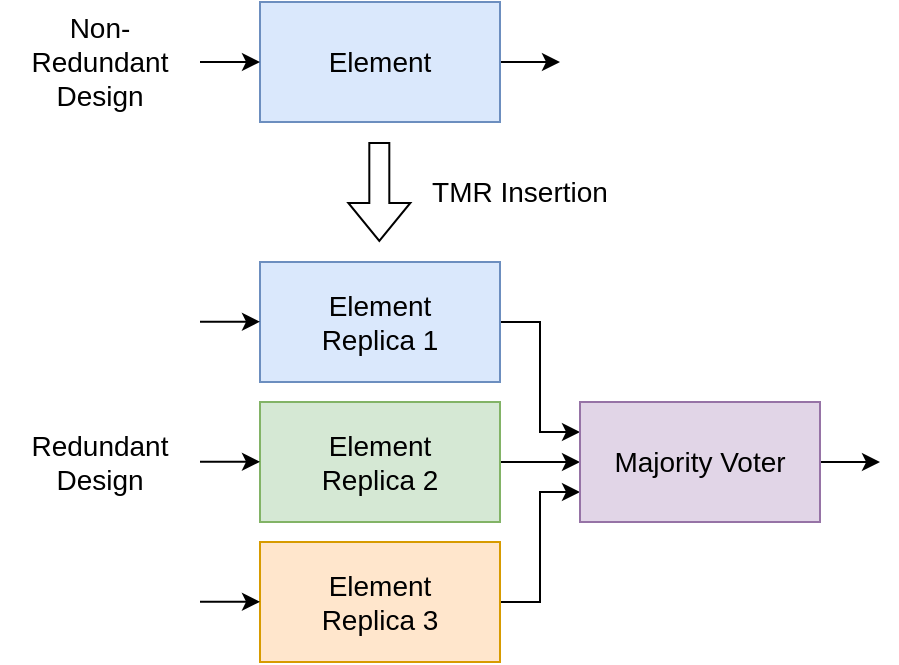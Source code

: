 <mxfile version="24.7.5">
  <diagram name="Page-1" id="rIEjTlfnBz-9zcmWtMJR">
    <mxGraphModel dx="989" dy="577" grid="1" gridSize="10" guides="1" tooltips="1" connect="1" arrows="1" fold="1" page="1" pageScale="1" pageWidth="827" pageHeight="1169" math="0" shadow="0">
      <root>
        <mxCell id="0" />
        <mxCell id="1" parent="0" />
        <mxCell id="MOszLsN-f4gpqnsGS33E-19" style="edgeStyle=orthogonalEdgeStyle;rounded=0;orthogonalLoop=1;jettySize=auto;html=1;exitX=1;exitY=0.5;exitDx=0;exitDy=0;" edge="1" parent="1" source="A__plgbokK1b6xo6oSvK-1">
          <mxGeometry relative="1" as="geometry">
            <mxPoint x="370" y="190" as="targetPoint" />
          </mxGeometry>
        </mxCell>
        <mxCell id="A__plgbokK1b6xo6oSvK-1" value="&lt;font style=&quot;font-size: 14px;&quot;&gt;Element&lt;/font&gt;" style="rounded=0;whiteSpace=wrap;html=1;glass=0;fillColor=#dae8fc;strokeColor=#6c8ebf;" parent="1" vertex="1">
          <mxGeometry x="220" y="160" width="120" height="60" as="geometry" />
        </mxCell>
        <mxCell id="MOszLsN-f4gpqnsGS33E-6" value="" style="shape=flexArrow;endArrow=classic;html=1;rounded=0;" edge="1" parent="1">
          <mxGeometry width="50" height="50" relative="1" as="geometry">
            <mxPoint x="279.66" y="230" as="sourcePoint" />
            <mxPoint x="279.66" y="280" as="targetPoint" />
          </mxGeometry>
        </mxCell>
        <mxCell id="MOszLsN-f4gpqnsGS33E-12" style="edgeStyle=orthogonalEdgeStyle;rounded=0;orthogonalLoop=1;jettySize=auto;html=1;exitX=1;exitY=0.5;exitDx=0;exitDy=0;entryX=0;entryY=0.25;entryDx=0;entryDy=0;" edge="1" parent="1" source="MOszLsN-f4gpqnsGS33E-7" target="MOszLsN-f4gpqnsGS33E-10">
          <mxGeometry relative="1" as="geometry" />
        </mxCell>
        <mxCell id="MOszLsN-f4gpqnsGS33E-7" value="&lt;font style=&quot;font-size: 14px;&quot;&gt;Element &lt;br&gt;Replica 1&lt;/font&gt;" style="rounded=0;whiteSpace=wrap;html=1;glass=0;fillColor=#dae8fc;strokeColor=#6c8ebf;" vertex="1" parent="1">
          <mxGeometry x="220" y="290" width="120" height="60" as="geometry" />
        </mxCell>
        <mxCell id="MOszLsN-f4gpqnsGS33E-13" style="edgeStyle=orthogonalEdgeStyle;rounded=0;orthogonalLoop=1;jettySize=auto;html=1;exitX=1;exitY=0.5;exitDx=0;exitDy=0;entryX=0;entryY=0.5;entryDx=0;entryDy=0;" edge="1" parent="1" source="MOszLsN-f4gpqnsGS33E-8" target="MOszLsN-f4gpqnsGS33E-10">
          <mxGeometry relative="1" as="geometry" />
        </mxCell>
        <mxCell id="MOszLsN-f4gpqnsGS33E-8" value="&lt;font style=&quot;font-size: 14px;&quot;&gt;Element&lt;/font&gt;&lt;div&gt;&lt;font style=&quot;font-size: 14px;&quot;&gt;Replica 2&lt;/font&gt;&lt;/div&gt;" style="rounded=0;whiteSpace=wrap;html=1;glass=0;fillColor=#d5e8d4;strokeColor=#82b366;" vertex="1" parent="1">
          <mxGeometry x="220" y="360" width="120" height="60" as="geometry" />
        </mxCell>
        <mxCell id="MOszLsN-f4gpqnsGS33E-14" style="edgeStyle=orthogonalEdgeStyle;rounded=0;orthogonalLoop=1;jettySize=auto;html=1;exitX=1;exitY=0.5;exitDx=0;exitDy=0;entryX=0;entryY=0.75;entryDx=0;entryDy=0;" edge="1" parent="1" source="MOszLsN-f4gpqnsGS33E-9" target="MOszLsN-f4gpqnsGS33E-10">
          <mxGeometry relative="1" as="geometry" />
        </mxCell>
        <mxCell id="MOszLsN-f4gpqnsGS33E-9" value="&lt;font style=&quot;font-size: 14px;&quot;&gt;Element&lt;/font&gt;&lt;div&gt;&lt;font style=&quot;font-size: 14px;&quot;&gt;Replica 3&lt;/font&gt;&lt;/div&gt;" style="rounded=0;whiteSpace=wrap;html=1;glass=0;fillColor=#ffe6cc;strokeColor=#d79b00;" vertex="1" parent="1">
          <mxGeometry x="220" y="430" width="120" height="60" as="geometry" />
        </mxCell>
        <mxCell id="MOszLsN-f4gpqnsGS33E-32" style="edgeStyle=orthogonalEdgeStyle;rounded=0;orthogonalLoop=1;jettySize=auto;html=1;exitX=1;exitY=0.5;exitDx=0;exitDy=0;" edge="1" parent="1" source="MOszLsN-f4gpqnsGS33E-10">
          <mxGeometry relative="1" as="geometry">
            <mxPoint x="530" y="390.048" as="targetPoint" />
          </mxGeometry>
        </mxCell>
        <mxCell id="MOszLsN-f4gpqnsGS33E-10" value="&lt;font style=&quot;font-size: 14px;&quot;&gt;Majority Voter&lt;/font&gt;" style="rounded=0;whiteSpace=wrap;html=1;glass=0;fillColor=#e1d5e7;strokeColor=#9673a6;" vertex="1" parent="1">
          <mxGeometry x="380" y="360" width="120" height="60" as="geometry" />
        </mxCell>
        <mxCell id="MOszLsN-f4gpqnsGS33E-23" style="edgeStyle=orthogonalEdgeStyle;rounded=0;orthogonalLoop=1;jettySize=auto;html=1;exitX=1;exitY=0.5;exitDx=0;exitDy=0;entryX=0;entryY=0.5;entryDx=0;entryDy=0;" edge="1" parent="1" target="A__plgbokK1b6xo6oSvK-1">
          <mxGeometry relative="1" as="geometry">
            <mxPoint x="190" y="190" as="sourcePoint" />
          </mxGeometry>
        </mxCell>
        <mxCell id="MOszLsN-f4gpqnsGS33E-24" style="edgeStyle=orthogonalEdgeStyle;rounded=0;orthogonalLoop=1;jettySize=auto;html=1;exitX=1;exitY=0.5;exitDx=0;exitDy=0;entryX=0;entryY=0.5;entryDx=0;entryDy=0;" edge="1" parent="1">
          <mxGeometry relative="1" as="geometry">
            <mxPoint x="190" y="319.86" as="sourcePoint" />
            <mxPoint x="220" y="319.86" as="targetPoint" />
          </mxGeometry>
        </mxCell>
        <mxCell id="MOszLsN-f4gpqnsGS33E-26" style="edgeStyle=orthogonalEdgeStyle;rounded=0;orthogonalLoop=1;jettySize=auto;html=1;exitX=1;exitY=0.5;exitDx=0;exitDy=0;entryX=0;entryY=0.5;entryDx=0;entryDy=0;" edge="1" parent="1">
          <mxGeometry relative="1" as="geometry">
            <mxPoint x="190" y="389.9" as="sourcePoint" />
            <mxPoint x="220" y="389.9" as="targetPoint" />
          </mxGeometry>
        </mxCell>
        <mxCell id="MOszLsN-f4gpqnsGS33E-27" style="edgeStyle=orthogonalEdgeStyle;rounded=0;orthogonalLoop=1;jettySize=auto;html=1;exitX=1;exitY=0.5;exitDx=0;exitDy=0;entryX=0;entryY=0.5;entryDx=0;entryDy=0;" edge="1" parent="1">
          <mxGeometry relative="1" as="geometry">
            <mxPoint x="190" y="459.89" as="sourcePoint" />
            <mxPoint x="220" y="459.89" as="targetPoint" />
          </mxGeometry>
        </mxCell>
        <mxCell id="MOszLsN-f4gpqnsGS33E-28" value="&lt;font style=&quot;font-size: 14px;&quot;&gt;Non-Redundant Design&lt;/font&gt;" style="text;html=1;align=center;verticalAlign=middle;whiteSpace=wrap;rounded=0;" vertex="1" parent="1">
          <mxGeometry x="90" y="175" width="100" height="30" as="geometry" />
        </mxCell>
        <mxCell id="MOszLsN-f4gpqnsGS33E-29" value="&lt;font style=&quot;font-size: 14px;&quot;&gt;Redundant Design&lt;/font&gt;" style="text;html=1;align=center;verticalAlign=middle;whiteSpace=wrap;rounded=0;" vertex="1" parent="1">
          <mxGeometry x="90" y="375" width="100" height="30" as="geometry" />
        </mxCell>
        <mxCell id="MOszLsN-f4gpqnsGS33E-31" value="&lt;font style=&quot;font-size: 14px;&quot;&gt;TMR Insertion&lt;/font&gt;" style="text;html=1;align=center;verticalAlign=middle;whiteSpace=wrap;rounded=0;" vertex="1" parent="1">
          <mxGeometry x="300" y="240" width="100" height="30" as="geometry" />
        </mxCell>
      </root>
    </mxGraphModel>
  </diagram>
</mxfile>
